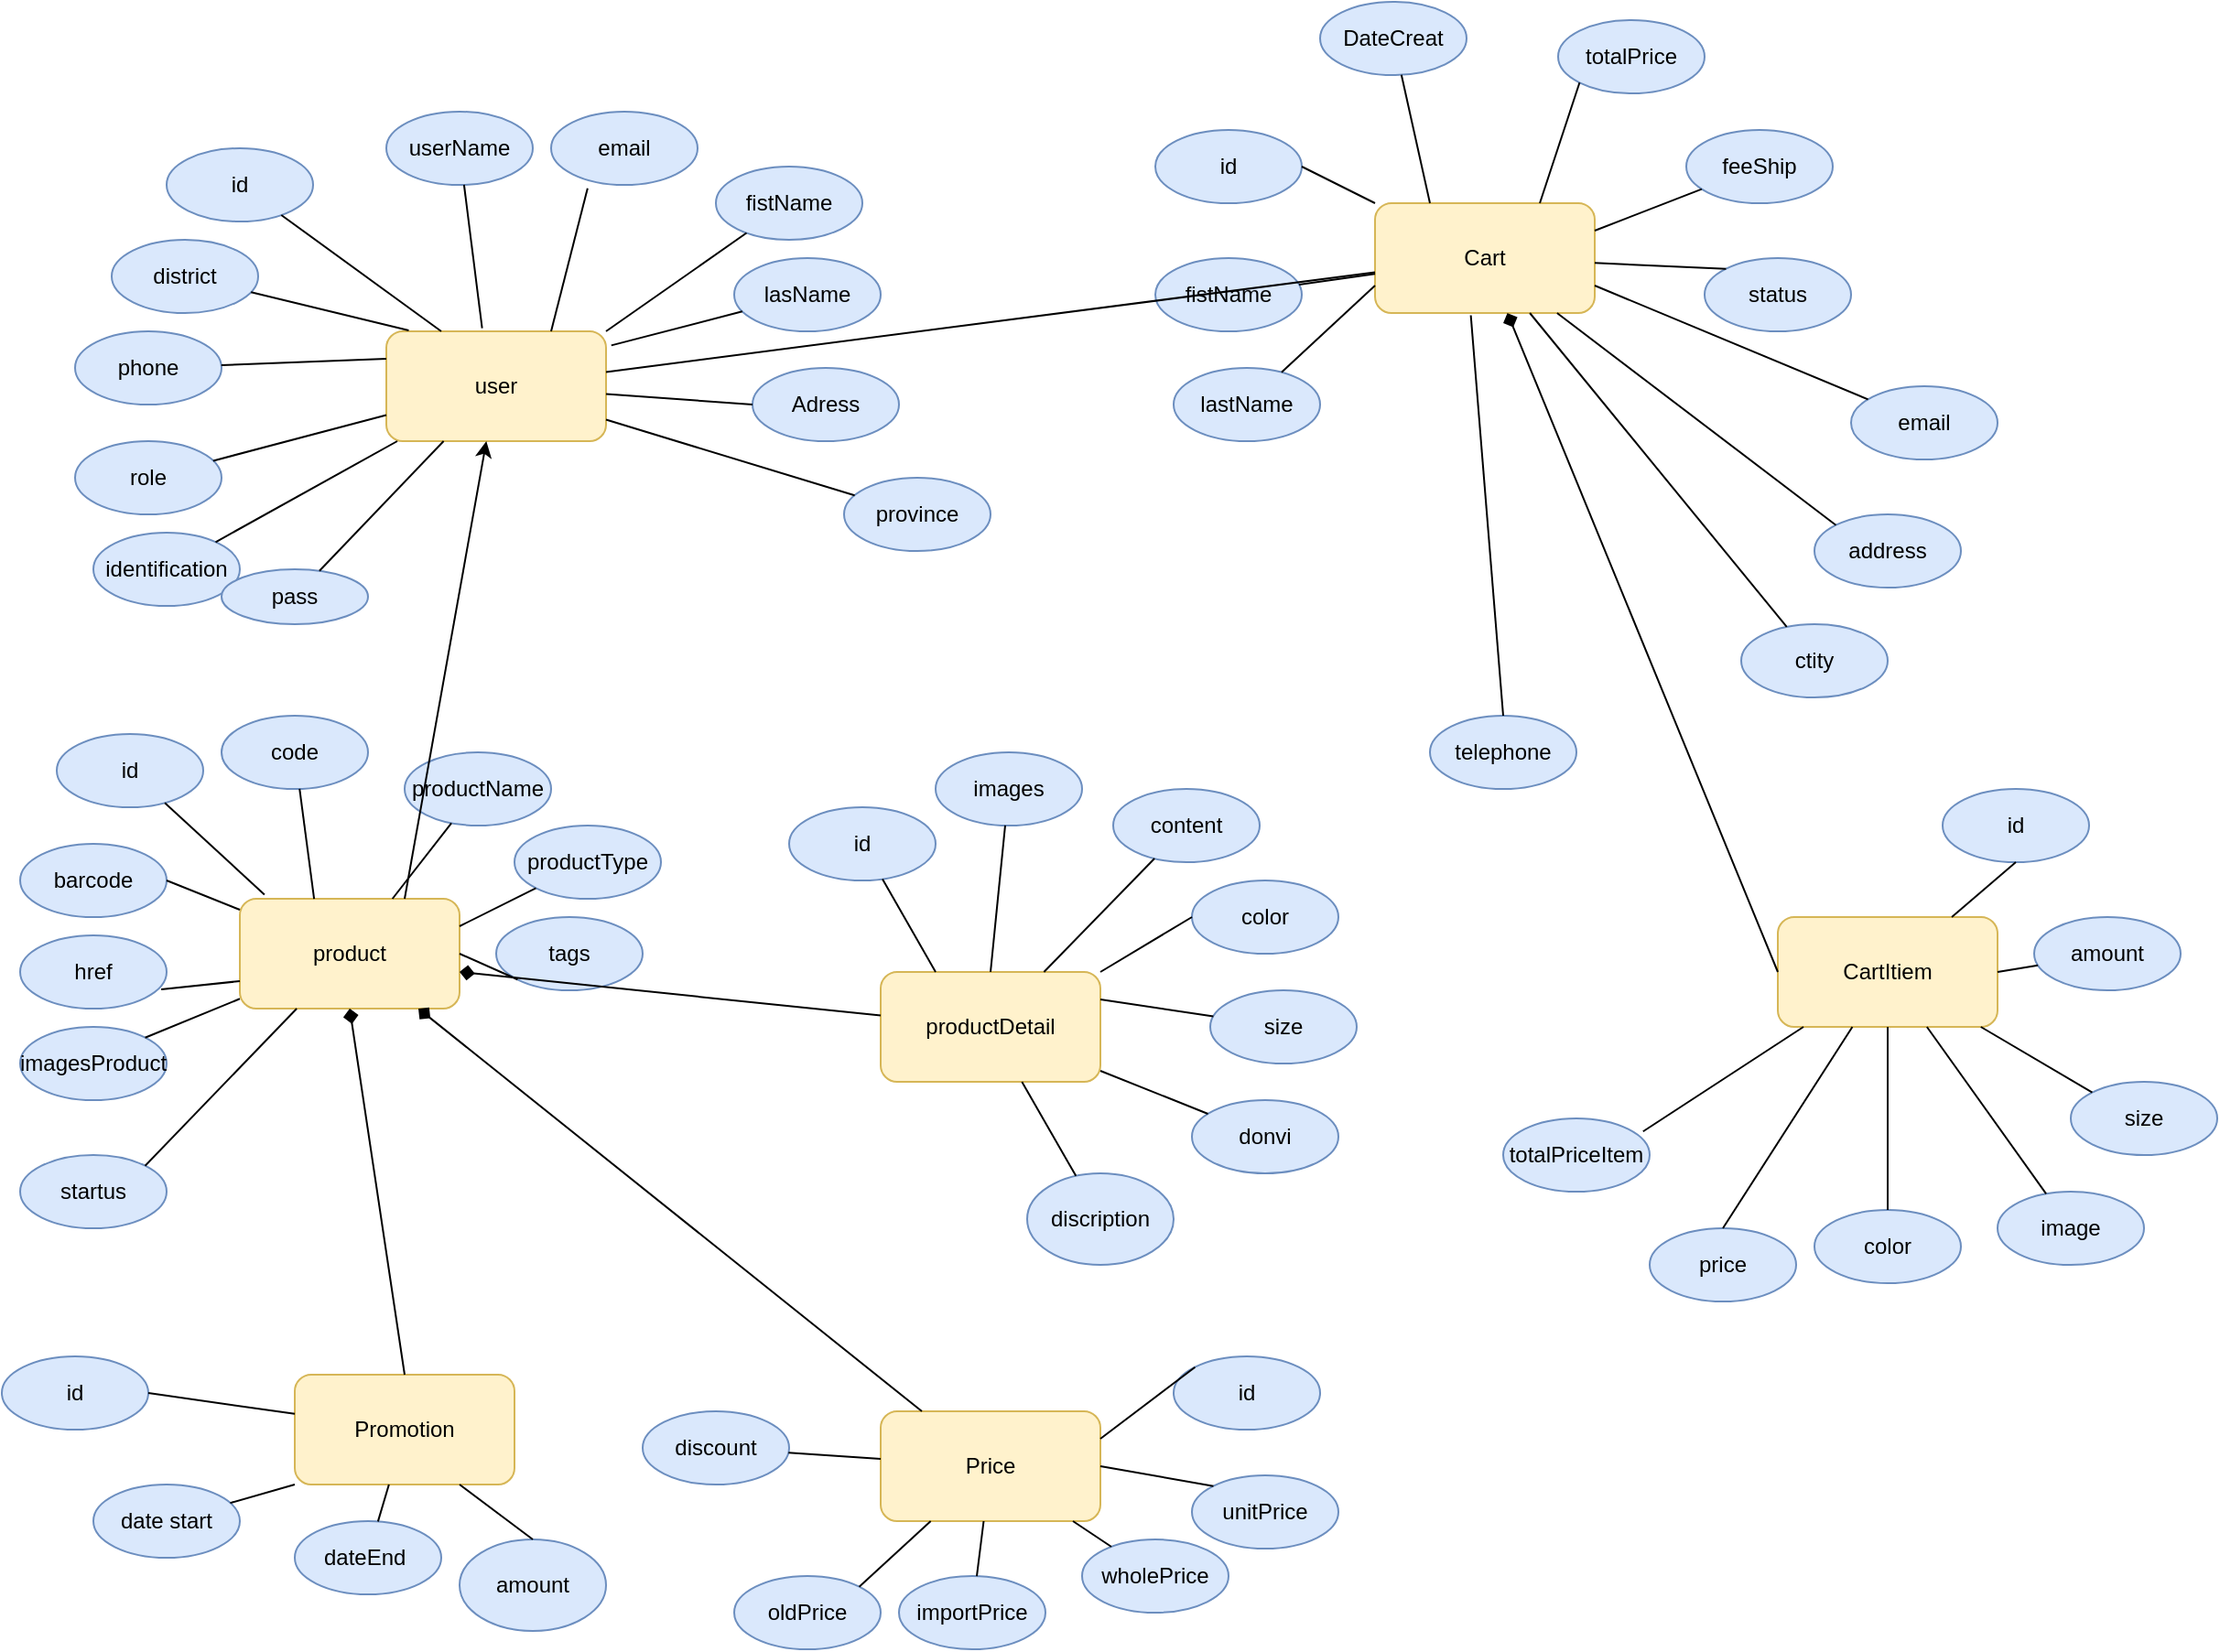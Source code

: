 <mxfile version="14.0.1" type="github"><diagram id="MxY7P8gVSo5Cz-rVdP8U" name="Page-1"><mxGraphModel dx="1113" dy="1797" grid="1" gridSize="10" guides="1" tooltips="1" connect="1" arrows="1" fold="1" page="1" pageScale="1" pageWidth="827" pageHeight="1169" math="0" shadow="0"><root><mxCell id="0"/><mxCell id="1" parent="0"/><mxCell id="OuveFojcmuEkYfxnia5m-3" value="product" style="rounded=1;whiteSpace=wrap;html=1;fillColor=#fff2cc;strokeColor=#d6b656;" vertex="1" parent="1"><mxGeometry x="350" y="250" width="120" height="60" as="geometry"/></mxCell><mxCell id="OuveFojcmuEkYfxnia5m-4" value="id" style="ellipse;whiteSpace=wrap;html=1;fillColor=#dae8fc;strokeColor=#6c8ebf;" vertex="1" parent="1"><mxGeometry x="250" y="160" width="80" height="40" as="geometry"/></mxCell><mxCell id="OuveFojcmuEkYfxnia5m-5" value="barcode" style="ellipse;whiteSpace=wrap;html=1;fillColor=#dae8fc;strokeColor=#6c8ebf;" vertex="1" parent="1"><mxGeometry x="230" y="220" width="80" height="40" as="geometry"/></mxCell><mxCell id="OuveFojcmuEkYfxnia5m-6" value="code" style="ellipse;whiteSpace=wrap;html=1;fillColor=#dae8fc;strokeColor=#6c8ebf;" vertex="1" parent="1"><mxGeometry x="340" y="150" width="80" height="40" as="geometry"/></mxCell><mxCell id="OuveFojcmuEkYfxnia5m-7" value="href" style="ellipse;whiteSpace=wrap;html=1;fillColor=#dae8fc;strokeColor=#6c8ebf;" vertex="1" parent="1"><mxGeometry x="230" y="270" width="80" height="40" as="geometry"/></mxCell><mxCell id="OuveFojcmuEkYfxnia5m-8" value="imagesProduct" style="ellipse;whiteSpace=wrap;html=1;fillColor=#dae8fc;strokeColor=#6c8ebf;" vertex="1" parent="1"><mxGeometry x="230" y="320" width="80" height="40" as="geometry"/></mxCell><mxCell id="OuveFojcmuEkYfxnia5m-9" value="productName" style="ellipse;whiteSpace=wrap;html=1;fillColor=#dae8fc;strokeColor=#6c8ebf;" vertex="1" parent="1"><mxGeometry x="440" y="170" width="80" height="40" as="geometry"/></mxCell><mxCell id="OuveFojcmuEkYfxnia5m-10" value="productType" style="ellipse;whiteSpace=wrap;html=1;fillColor=#dae8fc;strokeColor=#6c8ebf;" vertex="1" parent="1"><mxGeometry x="500" y="210" width="80" height="40" as="geometry"/></mxCell><mxCell id="OuveFojcmuEkYfxnia5m-11" value="tags" style="ellipse;whiteSpace=wrap;html=1;fillColor=#dae8fc;strokeColor=#6c8ebf;" vertex="1" parent="1"><mxGeometry x="490" y="260" width="80" height="40" as="geometry"/></mxCell><mxCell id="OuveFojcmuEkYfxnia5m-12" value="startus" style="ellipse;whiteSpace=wrap;html=1;fillColor=#dae8fc;strokeColor=#6c8ebf;" vertex="1" parent="1"><mxGeometry x="230" y="390" width="80" height="40" as="geometry"/></mxCell><mxCell id="OuveFojcmuEkYfxnia5m-14" value="productDetail&lt;br&gt;" style="rounded=1;whiteSpace=wrap;html=1;fillColor=#fff2cc;strokeColor=#d6b656;" vertex="1" parent="1"><mxGeometry x="700" y="290" width="120" height="60" as="geometry"/></mxCell><mxCell id="OuveFojcmuEkYfxnia5m-15" value="id" style="ellipse;whiteSpace=wrap;html=1;fillColor=#dae8fc;strokeColor=#6c8ebf;" vertex="1" parent="1"><mxGeometry x="650" y="200" width="80" height="40" as="geometry"/></mxCell><mxCell id="OuveFojcmuEkYfxnia5m-16" value="images" style="ellipse;whiteSpace=wrap;html=1;fillColor=#dae8fc;strokeColor=#6c8ebf;" vertex="1" parent="1"><mxGeometry x="730" y="170" width="80" height="40" as="geometry"/></mxCell><mxCell id="OuveFojcmuEkYfxnia5m-17" value="content" style="ellipse;whiteSpace=wrap;html=1;fillColor=#dae8fc;strokeColor=#6c8ebf;" vertex="1" parent="1"><mxGeometry x="827" y="190" width="80" height="40" as="geometry"/></mxCell><mxCell id="OuveFojcmuEkYfxnia5m-18" value="color" style="ellipse;whiteSpace=wrap;html=1;fillColor=#dae8fc;strokeColor=#6c8ebf;" vertex="1" parent="1"><mxGeometry x="870" y="240" width="80" height="40" as="geometry"/></mxCell><mxCell id="OuveFojcmuEkYfxnia5m-19" value="size&lt;br&gt;" style="ellipse;whiteSpace=wrap;html=1;fillColor=#dae8fc;strokeColor=#6c8ebf;" vertex="1" parent="1"><mxGeometry x="880" y="300" width="80" height="40" as="geometry"/></mxCell><mxCell id="OuveFojcmuEkYfxnia5m-20" value="donvi" style="ellipse;whiteSpace=wrap;html=1;fillColor=#dae8fc;strokeColor=#6c8ebf;" vertex="1" parent="1"><mxGeometry x="870" y="360" width="80" height="40" as="geometry"/></mxCell><mxCell id="OuveFojcmuEkYfxnia5m-21" value="discription&lt;br&gt;" style="ellipse;whiteSpace=wrap;html=1;fillColor=#dae8fc;strokeColor=#6c8ebf;" vertex="1" parent="1"><mxGeometry x="780" y="400" width="80" height="50" as="geometry"/></mxCell><mxCell id="OuveFojcmuEkYfxnia5m-23" value="Promotion" style="rounded=1;whiteSpace=wrap;html=1;fillColor=#fff2cc;strokeColor=#d6b656;" vertex="1" parent="1"><mxGeometry x="380" y="510" width="120" height="60" as="geometry"/></mxCell><mxCell id="OuveFojcmuEkYfxnia5m-24" value="id" style="ellipse;whiteSpace=wrap;html=1;fillColor=#dae8fc;strokeColor=#6c8ebf;" vertex="1" parent="1"><mxGeometry x="220" y="500" width="80" height="40" as="geometry"/></mxCell><mxCell id="OuveFojcmuEkYfxnia5m-25" value="date start" style="ellipse;whiteSpace=wrap;html=1;fillColor=#dae8fc;strokeColor=#6c8ebf;" vertex="1" parent="1"><mxGeometry x="270" y="570" width="80" height="40" as="geometry"/></mxCell><mxCell id="OuveFojcmuEkYfxnia5m-26" value="dateEnd&amp;nbsp;" style="ellipse;whiteSpace=wrap;html=1;fillColor=#dae8fc;strokeColor=#6c8ebf;" vertex="1" parent="1"><mxGeometry x="380" y="590" width="80" height="40" as="geometry"/></mxCell><mxCell id="OuveFojcmuEkYfxnia5m-28" value="amount" style="ellipse;whiteSpace=wrap;html=1;fillColor=#dae8fc;strokeColor=#6c8ebf;" vertex="1" parent="1"><mxGeometry x="470" y="600" width="80" height="50" as="geometry"/></mxCell><mxCell id="OuveFojcmuEkYfxnia5m-29" value="Price" style="rounded=1;whiteSpace=wrap;html=1;fillColor=#fff2cc;strokeColor=#d6b656;" vertex="1" parent="1"><mxGeometry x="700" y="530" width="120" height="60" as="geometry"/></mxCell><mxCell id="OuveFojcmuEkYfxnia5m-30" value="id" style="ellipse;whiteSpace=wrap;html=1;fillColor=#dae8fc;strokeColor=#6c8ebf;" vertex="1" parent="1"><mxGeometry x="860" y="500" width="80" height="40" as="geometry"/></mxCell><mxCell id="OuveFojcmuEkYfxnia5m-31" value="unitPrice" style="ellipse;whiteSpace=wrap;html=1;fillColor=#dae8fc;strokeColor=#6c8ebf;" vertex="1" parent="1"><mxGeometry x="870" y="565" width="80" height="40" as="geometry"/></mxCell><mxCell id="OuveFojcmuEkYfxnia5m-32" value="wholePrice" style="ellipse;whiteSpace=wrap;html=1;fillColor=#dae8fc;strokeColor=#6c8ebf;" vertex="1" parent="1"><mxGeometry x="810" y="600" width="80" height="40" as="geometry"/></mxCell><mxCell id="OuveFojcmuEkYfxnia5m-33" value="importPrice" style="ellipse;whiteSpace=wrap;html=1;fillColor=#dae8fc;strokeColor=#6c8ebf;" vertex="1" parent="1"><mxGeometry x="710" y="620" width="80" height="40" as="geometry"/></mxCell><mxCell id="OuveFojcmuEkYfxnia5m-34" value="oldPrice" style="ellipse;whiteSpace=wrap;html=1;fillColor=#dae8fc;strokeColor=#6c8ebf;" vertex="1" parent="1"><mxGeometry x="620" y="620" width="80" height="40" as="geometry"/></mxCell><mxCell id="OuveFojcmuEkYfxnia5m-36" value="discount" style="ellipse;whiteSpace=wrap;html=1;fillColor=#dae8fc;strokeColor=#6c8ebf;" vertex="1" parent="1"><mxGeometry x="570" y="530" width="80" height="40" as="geometry"/></mxCell><mxCell id="OuveFojcmuEkYfxnia5m-38" value="user" style="rounded=1;whiteSpace=wrap;html=1;fillColor=#fff2cc;strokeColor=#d6b656;" vertex="1" parent="1"><mxGeometry x="430" y="-60" width="120" height="60" as="geometry"/></mxCell><mxCell id="OuveFojcmuEkYfxnia5m-39" value="id" style="ellipse;whiteSpace=wrap;html=1;fillColor=#dae8fc;strokeColor=#6c8ebf;" vertex="1" parent="1"><mxGeometry x="310" y="-160" width="80" height="40" as="geometry"/></mxCell><mxCell id="OuveFojcmuEkYfxnia5m-40" value="userName" style="ellipse;whiteSpace=wrap;html=1;fillColor=#dae8fc;strokeColor=#6c8ebf;" vertex="1" parent="1"><mxGeometry x="430" y="-180" width="80" height="40" as="geometry"/></mxCell><mxCell id="OuveFojcmuEkYfxnia5m-41" value="email" style="ellipse;whiteSpace=wrap;html=1;fillColor=#dae8fc;strokeColor=#6c8ebf;" vertex="1" parent="1"><mxGeometry x="520" y="-180" width="80" height="40" as="geometry"/></mxCell><mxCell id="OuveFojcmuEkYfxnia5m-42" value="fistName" style="ellipse;whiteSpace=wrap;html=1;fillColor=#dae8fc;strokeColor=#6c8ebf;" vertex="1" parent="1"><mxGeometry x="610" y="-150" width="80" height="40" as="geometry"/></mxCell><mxCell id="OuveFojcmuEkYfxnia5m-43" value="lasName" style="ellipse;whiteSpace=wrap;html=1;fillColor=#dae8fc;strokeColor=#6c8ebf;" vertex="1" parent="1"><mxGeometry x="620" y="-100" width="80" height="40" as="geometry"/></mxCell><mxCell id="OuveFojcmuEkYfxnia5m-45" value="Adress" style="ellipse;whiteSpace=wrap;html=1;fillColor=#dae8fc;strokeColor=#6c8ebf;" vertex="1" parent="1"><mxGeometry x="630" y="-40" width="80" height="40" as="geometry"/></mxCell><mxCell id="OuveFojcmuEkYfxnia5m-47" value="province" style="ellipse;whiteSpace=wrap;html=1;fillColor=#dae8fc;strokeColor=#6c8ebf;" vertex="1" parent="1"><mxGeometry x="680" y="20" width="80" height="40" as="geometry"/></mxCell><mxCell id="OuveFojcmuEkYfxnia5m-48" value="district" style="ellipse;whiteSpace=wrap;html=1;fillColor=#dae8fc;strokeColor=#6c8ebf;" vertex="1" parent="1"><mxGeometry x="280" y="-110" width="80" height="40" as="geometry"/></mxCell><mxCell id="OuveFojcmuEkYfxnia5m-49" value="phone" style="ellipse;whiteSpace=wrap;html=1;fillColor=#dae8fc;strokeColor=#6c8ebf;" vertex="1" parent="1"><mxGeometry x="260" y="-60" width="80" height="40" as="geometry"/></mxCell><mxCell id="OuveFojcmuEkYfxnia5m-50" value="role" style="ellipse;whiteSpace=wrap;html=1;fillColor=#dae8fc;strokeColor=#6c8ebf;" vertex="1" parent="1"><mxGeometry x="260" width="80" height="40" as="geometry"/></mxCell><mxCell id="OuveFojcmuEkYfxnia5m-52" value="identification" style="ellipse;whiteSpace=wrap;html=1;fillColor=#dae8fc;strokeColor=#6c8ebf;" vertex="1" parent="1"><mxGeometry x="270" y="50" width="80" height="40" as="geometry"/></mxCell><mxCell id="OuveFojcmuEkYfxnia5m-53" value="pass&lt;br&gt;" style="ellipse;whiteSpace=wrap;html=1;fillColor=#dae8fc;strokeColor=#6c8ebf;" vertex="1" parent="1"><mxGeometry x="340" y="70" width="80" height="30" as="geometry"/></mxCell><mxCell id="OuveFojcmuEkYfxnia5m-55" value="Cart" style="rounded=1;whiteSpace=wrap;html=1;fillColor=#fff2cc;strokeColor=#d6b656;" vertex="1" parent="1"><mxGeometry x="970" y="-130" width="120" height="60" as="geometry"/></mxCell><mxCell id="OuveFojcmuEkYfxnia5m-56" value="DateCreat" style="ellipse;whiteSpace=wrap;html=1;fillColor=#dae8fc;strokeColor=#6c8ebf;" vertex="1" parent="1"><mxGeometry x="940" y="-240" width="80" height="40" as="geometry"/></mxCell><mxCell id="OuveFojcmuEkYfxnia5m-57" value="id" style="ellipse;whiteSpace=wrap;html=1;fillColor=#dae8fc;strokeColor=#6c8ebf;" vertex="1" parent="1"><mxGeometry x="850" y="-170" width="80" height="40" as="geometry"/></mxCell><mxCell id="OuveFojcmuEkYfxnia5m-58" value="totalPrice" style="ellipse;whiteSpace=wrap;html=1;fillColor=#dae8fc;strokeColor=#6c8ebf;" vertex="1" parent="1"><mxGeometry x="1070" y="-230" width="80" height="40" as="geometry"/></mxCell><mxCell id="OuveFojcmuEkYfxnia5m-59" value="feeShip" style="ellipse;whiteSpace=wrap;html=1;fillColor=#dae8fc;strokeColor=#6c8ebf;" vertex="1" parent="1"><mxGeometry x="1140" y="-170" width="80" height="40" as="geometry"/></mxCell><mxCell id="OuveFojcmuEkYfxnia5m-60" value="status" style="ellipse;whiteSpace=wrap;html=1;fillColor=#dae8fc;strokeColor=#6c8ebf;" vertex="1" parent="1"><mxGeometry x="1150" y="-100" width="80" height="40" as="geometry"/></mxCell><mxCell id="OuveFojcmuEkYfxnia5m-61" value="fistName" style="ellipse;whiteSpace=wrap;html=1;fillColor=#dae8fc;strokeColor=#6c8ebf;" vertex="1" parent="1"><mxGeometry x="850" y="-100" width="80" height="40" as="geometry"/></mxCell><mxCell id="OuveFojcmuEkYfxnia5m-62" value="lastName" style="ellipse;whiteSpace=wrap;html=1;fillColor=#dae8fc;strokeColor=#6c8ebf;" vertex="1" parent="1"><mxGeometry x="860" y="-40" width="80" height="40" as="geometry"/></mxCell><mxCell id="OuveFojcmuEkYfxnia5m-63" value="email" style="ellipse;whiteSpace=wrap;html=1;fillColor=#dae8fc;strokeColor=#6c8ebf;" vertex="1" parent="1"><mxGeometry x="1230" y="-30" width="80" height="40" as="geometry"/></mxCell><mxCell id="OuveFojcmuEkYfxnia5m-64" value="address" style="ellipse;whiteSpace=wrap;html=1;fillColor=#dae8fc;strokeColor=#6c8ebf;" vertex="1" parent="1"><mxGeometry x="1210" y="40" width="80" height="40" as="geometry"/></mxCell><mxCell id="OuveFojcmuEkYfxnia5m-65" value="ctity" style="ellipse;whiteSpace=wrap;html=1;fillColor=#dae8fc;strokeColor=#6c8ebf;" vertex="1" parent="1"><mxGeometry x="1170" y="100" width="80" height="40" as="geometry"/></mxCell><mxCell id="OuveFojcmuEkYfxnia5m-66" value="telephone" style="ellipse;whiteSpace=wrap;html=1;fillColor=#dae8fc;strokeColor=#6c8ebf;" vertex="1" parent="1"><mxGeometry x="1000" y="150" width="80" height="40" as="geometry"/></mxCell><mxCell id="OuveFojcmuEkYfxnia5m-67" value="CartItiem&lt;br&gt;" style="rounded=1;whiteSpace=wrap;html=1;fillColor=#fff2cc;strokeColor=#d6b656;" vertex="1" parent="1"><mxGeometry x="1190" y="260" width="120" height="60" as="geometry"/></mxCell><mxCell id="OuveFojcmuEkYfxnia5m-68" value="id" style="ellipse;whiteSpace=wrap;html=1;fillColor=#dae8fc;strokeColor=#6c8ebf;" vertex="1" parent="1"><mxGeometry x="1280" y="190" width="80" height="40" as="geometry"/></mxCell><mxCell id="OuveFojcmuEkYfxnia5m-69" value="amount" style="ellipse;whiteSpace=wrap;html=1;fillColor=#dae8fc;strokeColor=#6c8ebf;" vertex="1" parent="1"><mxGeometry x="1330" y="260" width="80" height="40" as="geometry"/></mxCell><mxCell id="OuveFojcmuEkYfxnia5m-70" value="size" style="ellipse;whiteSpace=wrap;html=1;fillColor=#dae8fc;strokeColor=#6c8ebf;" vertex="1" parent="1"><mxGeometry x="1350" y="350" width="80" height="40" as="geometry"/></mxCell><mxCell id="OuveFojcmuEkYfxnia5m-71" value="image" style="ellipse;whiteSpace=wrap;html=1;fillColor=#dae8fc;strokeColor=#6c8ebf;" vertex="1" parent="1"><mxGeometry x="1310" y="410" width="80" height="40" as="geometry"/></mxCell><mxCell id="OuveFojcmuEkYfxnia5m-73" value="color" style="ellipse;whiteSpace=wrap;html=1;fillColor=#dae8fc;strokeColor=#6c8ebf;" vertex="1" parent="1"><mxGeometry x="1210" y="420" width="80" height="40" as="geometry"/></mxCell><mxCell id="OuveFojcmuEkYfxnia5m-75" value="price" style="ellipse;whiteSpace=wrap;html=1;fillColor=#dae8fc;strokeColor=#6c8ebf;" vertex="1" parent="1"><mxGeometry x="1120" y="430" width="80" height="40" as="geometry"/></mxCell><mxCell id="OuveFojcmuEkYfxnia5m-76" value="totalPriceItem&lt;br&gt;" style="ellipse;whiteSpace=wrap;html=1;fillColor=#dae8fc;strokeColor=#6c8ebf;" vertex="1" parent="1"><mxGeometry x="1040" y="370" width="80" height="40" as="geometry"/></mxCell><mxCell id="OuveFojcmuEkYfxnia5m-81" value="" style="endArrow=none;html=1;" edge="1" parent="1" source="OuveFojcmuEkYfxnia5m-53" target="OuveFojcmuEkYfxnia5m-38"><mxGeometry width="50" height="50" relative="1" as="geometry"><mxPoint x="750" y="100" as="sourcePoint"/><mxPoint x="800" y="50" as="targetPoint"/></mxGeometry></mxCell><mxCell id="OuveFojcmuEkYfxnia5m-82" value="" style="endArrow=none;html=1;" edge="1" parent="1" source="OuveFojcmuEkYfxnia5m-52" target="OuveFojcmuEkYfxnia5m-38"><mxGeometry width="50" height="50" relative="1" as="geometry"><mxPoint x="403.528" y="80.884" as="sourcePoint"/><mxPoint x="471.304" y="10" as="targetPoint"/></mxGeometry></mxCell><mxCell id="OuveFojcmuEkYfxnia5m-83" value="" style="endArrow=none;html=1;" edge="1" parent="1" source="OuveFojcmuEkYfxnia5m-50" target="OuveFojcmuEkYfxnia5m-38"><mxGeometry width="50" height="50" relative="1" as="geometry"><mxPoint x="413.528" y="90.884" as="sourcePoint"/><mxPoint x="481.304" y="20" as="targetPoint"/></mxGeometry></mxCell><mxCell id="OuveFojcmuEkYfxnia5m-84" value="" style="endArrow=none;html=1;entryX=0;entryY=0.25;entryDx=0;entryDy=0;" edge="1" parent="1" source="OuveFojcmuEkYfxnia5m-49" target="OuveFojcmuEkYfxnia5m-38"><mxGeometry width="50" height="50" relative="1" as="geometry"><mxPoint x="345.383" y="20.672" as="sourcePoint"/><mxPoint x="440" y="-4.211" as="targetPoint"/></mxGeometry></mxCell><mxCell id="OuveFojcmuEkYfxnia5m-85" value="" style="endArrow=none;html=1;entryX=0.102;entryY=-0.009;entryDx=0;entryDy=0;entryPerimeter=0;" edge="1" parent="1" source="OuveFojcmuEkYfxnia5m-48" target="OuveFojcmuEkYfxnia5m-38"><mxGeometry width="50" height="50" relative="1" as="geometry"><mxPoint x="349.895" y="-31.451" as="sourcePoint"/><mxPoint x="440" y="-35" as="targetPoint"/></mxGeometry></mxCell><mxCell id="OuveFojcmuEkYfxnia5m-86" value="" style="endArrow=none;html=1;entryX=0.25;entryY=0;entryDx=0;entryDy=0;" edge="1" parent="1" source="OuveFojcmuEkYfxnia5m-39" target="OuveFojcmuEkYfxnia5m-38"><mxGeometry width="50" height="50" relative="1" as="geometry"><mxPoint x="365.984" y="-71.266" as="sourcePoint"/><mxPoint x="452.24" y="-50.54" as="targetPoint"/></mxGeometry></mxCell><mxCell id="OuveFojcmuEkYfxnia5m-87" value="" style="endArrow=none;html=1;entryX=0.436;entryY=-0.028;entryDx=0;entryDy=0;entryPerimeter=0;" edge="1" parent="1" source="OuveFojcmuEkYfxnia5m-40" target="OuveFojcmuEkYfxnia5m-38"><mxGeometry width="50" height="50" relative="1" as="geometry"><mxPoint x="382.579" y="-113.491" as="sourcePoint"/><mxPoint x="470" y="-50" as="targetPoint"/></mxGeometry></mxCell><mxCell id="OuveFojcmuEkYfxnia5m-88" value="" style="endArrow=none;html=1;entryX=0.75;entryY=0;entryDx=0;entryDy=0;exitX=0.249;exitY=1.046;exitDx=0;exitDy=0;exitPerimeter=0;" edge="1" parent="1" source="OuveFojcmuEkYfxnia5m-41" target="OuveFojcmuEkYfxnia5m-38"><mxGeometry width="50" height="50" relative="1" as="geometry"><mxPoint x="482.405" y="-130.036" as="sourcePoint"/><mxPoint x="492.32" y="-51.68" as="targetPoint"/></mxGeometry></mxCell><mxCell id="OuveFojcmuEkYfxnia5m-89" value="" style="endArrow=none;html=1;" edge="1" parent="1" source="OuveFojcmuEkYfxnia5m-42"><mxGeometry width="50" height="50" relative="1" as="geometry"><mxPoint x="549.92" y="-128.16" as="sourcePoint"/><mxPoint x="550" y="-60" as="targetPoint"/></mxGeometry></mxCell><mxCell id="OuveFojcmuEkYfxnia5m-90" value="" style="endArrow=none;html=1;entryX=1.024;entryY=0.128;entryDx=0;entryDy=0;entryPerimeter=0;" edge="1" parent="1" source="OuveFojcmuEkYfxnia5m-43" target="OuveFojcmuEkYfxnia5m-38"><mxGeometry width="50" height="50" relative="1" as="geometry"><mxPoint x="636.621" y="-103.772" as="sourcePoint"/><mxPoint x="560" y="-50" as="targetPoint"/></mxGeometry></mxCell><mxCell id="OuveFojcmuEkYfxnia5m-91" value="" style="endArrow=none;html=1;exitX=0;exitY=0.5;exitDx=0;exitDy=0;" edge="1" parent="1" source="OuveFojcmuEkYfxnia5m-45" target="OuveFojcmuEkYfxnia5m-38"><mxGeometry width="50" height="50" relative="1" as="geometry"><mxPoint x="634.302" y="-60.977" as="sourcePoint"/><mxPoint x="562.88" y="-42.32" as="targetPoint"/></mxGeometry></mxCell><mxCell id="OuveFojcmuEkYfxnia5m-92" value="" style="endArrow=none;html=1;" edge="1" parent="1" source="OuveFojcmuEkYfxnia5m-47" target="OuveFojcmuEkYfxnia5m-38"><mxGeometry width="50" height="50" relative="1" as="geometry"><mxPoint x="640" y="-10" as="sourcePoint"/><mxPoint x="560" y="-15.714" as="targetPoint"/></mxGeometry></mxCell><mxCell id="OuveFojcmuEkYfxnia5m-93" value="" style="endArrow=none;html=1;exitX=1;exitY=0;exitDx=0;exitDy=0;" edge="1" parent="1" source="OuveFojcmuEkYfxnia5m-12" target="OuveFojcmuEkYfxnia5m-3"><mxGeometry width="50" height="50" relative="1" as="geometry"><mxPoint x="403.528" y="80.884" as="sourcePoint"/><mxPoint x="471.304" y="10" as="targetPoint"/></mxGeometry></mxCell><mxCell id="OuveFojcmuEkYfxnia5m-94" value="" style="endArrow=none;html=1;exitX=1;exitY=0;exitDx=0;exitDy=0;" edge="1" parent="1" source="OuveFojcmuEkYfxnia5m-8" target="OuveFojcmuEkYfxnia5m-3"><mxGeometry width="50" height="50" relative="1" as="geometry"><mxPoint x="308.284" y="405.858" as="sourcePoint"/><mxPoint x="391.073" y="320" as="targetPoint"/></mxGeometry></mxCell><mxCell id="OuveFojcmuEkYfxnia5m-95" value="" style="endArrow=none;html=1;exitX=0.963;exitY=0.737;exitDx=0;exitDy=0;exitPerimeter=0;entryX=0;entryY=0.75;entryDx=0;entryDy=0;" edge="1" parent="1" source="OuveFojcmuEkYfxnia5m-7" target="OuveFojcmuEkYfxnia5m-3"><mxGeometry width="50" height="50" relative="1" as="geometry"><mxPoint x="308.284" y="335.858" as="sourcePoint"/><mxPoint x="360" y="314.629" as="targetPoint"/></mxGeometry></mxCell><mxCell id="OuveFojcmuEkYfxnia5m-96" value="" style="endArrow=none;html=1;exitX=1;exitY=0.5;exitDx=0;exitDy=0;" edge="1" parent="1" source="OuveFojcmuEkYfxnia5m-5" target="OuveFojcmuEkYfxnia5m-3"><mxGeometry width="50" height="50" relative="1" as="geometry"><mxPoint x="317.04" y="309.48" as="sourcePoint"/><mxPoint x="360" y="305" as="targetPoint"/></mxGeometry></mxCell><mxCell id="OuveFojcmuEkYfxnia5m-97" value="" style="endArrow=none;html=1;entryX=0.112;entryY=-0.038;entryDx=0;entryDy=0;entryPerimeter=0;" edge="1" parent="1" source="OuveFojcmuEkYfxnia5m-4" target="OuveFojcmuEkYfxnia5m-3"><mxGeometry width="50" height="50" relative="1" as="geometry"><mxPoint x="320" y="250" as="sourcePoint"/><mxPoint x="360" y="266" as="targetPoint"/></mxGeometry></mxCell><mxCell id="OuveFojcmuEkYfxnia5m-98" value="" style="endArrow=none;html=1;entryX=0.338;entryY=0.001;entryDx=0;entryDy=0;entryPerimeter=0;" edge="1" parent="1" source="OuveFojcmuEkYfxnia5m-6" target="OuveFojcmuEkYfxnia5m-3"><mxGeometry width="50" height="50" relative="1" as="geometry"><mxPoint x="319.111" y="207.57" as="sourcePoint"/><mxPoint x="373.44" y="257.72" as="targetPoint"/></mxGeometry></mxCell><mxCell id="OuveFojcmuEkYfxnia5m-99" value="" style="endArrow=none;html=1;" edge="1" parent="1" source="OuveFojcmuEkYfxnia5m-9" target="OuveFojcmuEkYfxnia5m-3"><mxGeometry width="50" height="50" relative="1" as="geometry"><mxPoint x="392.349" y="199.965" as="sourcePoint"/><mxPoint x="400.56" y="260.06" as="targetPoint"/></mxGeometry></mxCell><mxCell id="OuveFojcmuEkYfxnia5m-100" value="" style="endArrow=none;html=1;entryX=1;entryY=0.25;entryDx=0;entryDy=0;" edge="1" parent="1" source="OuveFojcmuEkYfxnia5m-10" target="OuveFojcmuEkYfxnia5m-3"><mxGeometry width="50" height="50" relative="1" as="geometry"><mxPoint x="475.715" y="218.681" as="sourcePoint"/><mxPoint x="443.333" y="260" as="targetPoint"/></mxGeometry></mxCell><mxCell id="OuveFojcmuEkYfxnia5m-101" value="" style="endArrow=none;html=1;entryX=1;entryY=0.5;entryDx=0;entryDy=0;exitX=0;exitY=1;exitDx=0;exitDy=0;" edge="1" parent="1" source="OuveFojcmuEkYfxnia5m-11" target="OuveFojcmuEkYfxnia5m-3"><mxGeometry width="50" height="50" relative="1" as="geometry"><mxPoint x="521.475" y="254.021" as="sourcePoint"/><mxPoint x="480" y="275" as="targetPoint"/></mxGeometry></mxCell><mxCell id="OuveFojcmuEkYfxnia5m-102" value="" style="endArrow=none;html=1;entryX=0.25;entryY=0;entryDx=0;entryDy=0;" edge="1" parent="1" source="OuveFojcmuEkYfxnia5m-15" target="OuveFojcmuEkYfxnia5m-14"><mxGeometry width="50" height="50" relative="1" as="geometry"><mxPoint x="531.475" y="264.021" as="sourcePoint"/><mxPoint x="490" y="285" as="targetPoint"/></mxGeometry></mxCell><mxCell id="OuveFojcmuEkYfxnia5m-103" value="" style="endArrow=none;html=1;entryX=0.5;entryY=0;entryDx=0;entryDy=0;" edge="1" parent="1" source="OuveFojcmuEkYfxnia5m-16" target="OuveFojcmuEkYfxnia5m-14"><mxGeometry width="50" height="50" relative="1" as="geometry"><mxPoint x="711.075" y="249.218" as="sourcePoint"/><mxPoint x="740" y="300" as="targetPoint"/></mxGeometry></mxCell><mxCell id="OuveFojcmuEkYfxnia5m-104" value="" style="endArrow=none;html=1;" edge="1" parent="1" source="OuveFojcmuEkYfxnia5m-17" target="OuveFojcmuEkYfxnia5m-14"><mxGeometry width="50" height="50" relative="1" as="geometry"><mxPoint x="778.12" y="219.978" as="sourcePoint"/><mxPoint x="770" y="300" as="targetPoint"/></mxGeometry></mxCell><mxCell id="OuveFojcmuEkYfxnia5m-105" value="" style="endArrow=none;html=1;exitX=0;exitY=0.5;exitDx=0;exitDy=0;entryX=1;entryY=0;entryDx=0;entryDy=0;" edge="1" parent="1" source="OuveFojcmuEkYfxnia5m-18" target="OuveFojcmuEkYfxnia5m-14"><mxGeometry width="50" height="50" relative="1" as="geometry"><mxPoint x="859.536" y="237.993" as="sourcePoint"/><mxPoint x="799.182" y="300" as="targetPoint"/></mxGeometry></mxCell><mxCell id="OuveFojcmuEkYfxnia5m-106" value="" style="endArrow=none;html=1;entryX=1;entryY=0.25;entryDx=0;entryDy=0;" edge="1" parent="1" source="OuveFojcmuEkYfxnia5m-19" target="OuveFojcmuEkYfxnia5m-14"><mxGeometry width="50" height="50" relative="1" as="geometry"><mxPoint x="880" y="270" as="sourcePoint"/><mxPoint x="830" y="300" as="targetPoint"/></mxGeometry></mxCell><mxCell id="OuveFojcmuEkYfxnia5m-107" value="" style="endArrow=none;html=1;" edge="1" parent="1" source="OuveFojcmuEkYfxnia5m-20" target="OuveFojcmuEkYfxnia5m-14"><mxGeometry width="50" height="50" relative="1" as="geometry"><mxPoint x="891.505" y="324.565" as="sourcePoint"/><mxPoint x="830" y="315" as="targetPoint"/></mxGeometry></mxCell><mxCell id="OuveFojcmuEkYfxnia5m-108" value="" style="endArrow=none;html=1;" edge="1" parent="1" source="OuveFojcmuEkYfxnia5m-21" target="OuveFojcmuEkYfxnia5m-14"><mxGeometry width="50" height="50" relative="1" as="geometry"><mxPoint x="888.605" y="377.607" as="sourcePoint"/><mxPoint x="830" y="354" as="targetPoint"/></mxGeometry></mxCell><mxCell id="OuveFojcmuEkYfxnia5m-109" value="" style="endArrow=none;html=1;exitX=1;exitY=0.5;exitDx=0;exitDy=0;" edge="1" parent="1" source="OuveFojcmuEkYfxnia5m-24" target="OuveFojcmuEkYfxnia5m-23"><mxGeometry width="50" height="50" relative="1" as="geometry"><mxPoint x="308.284" y="405.858" as="sourcePoint"/><mxPoint x="391.073" y="320" as="targetPoint"/></mxGeometry></mxCell><mxCell id="OuveFojcmuEkYfxnia5m-111" value="" style="endArrow=none;html=1;entryX=0;entryY=1;entryDx=0;entryDy=0;" edge="1" parent="1" source="OuveFojcmuEkYfxnia5m-25" target="OuveFojcmuEkYfxnia5m-23"><mxGeometry width="50" height="50" relative="1" as="geometry"><mxPoint x="310.0" y="530" as="sourcePoint"/><mxPoint x="390" y="541.429" as="targetPoint"/></mxGeometry></mxCell><mxCell id="OuveFojcmuEkYfxnia5m-112" value="" style="endArrow=none;html=1;" edge="1" parent="1" source="OuveFojcmuEkYfxnia5m-26" target="OuveFojcmuEkYfxnia5m-23"><mxGeometry width="50" height="50" relative="1" as="geometry"><mxPoint x="354.657" y="590.014" as="sourcePoint"/><mxPoint x="390" y="580" as="targetPoint"/></mxGeometry></mxCell><mxCell id="OuveFojcmuEkYfxnia5m-113" value="" style="endArrow=none;html=1;entryX=0.75;entryY=1;entryDx=0;entryDy=0;exitX=0.5;exitY=0;exitDx=0;exitDy=0;" edge="1" parent="1" source="OuveFojcmuEkYfxnia5m-28" target="OuveFojcmuEkYfxnia5m-23"><mxGeometry width="50" height="50" relative="1" as="geometry"><mxPoint x="435.248" y="600.173" as="sourcePoint"/><mxPoint x="441.429" y="580" as="targetPoint"/></mxGeometry></mxCell><mxCell id="OuveFojcmuEkYfxnia5m-115" value="" style="endArrow=none;html=1;" edge="1" parent="1" source="OuveFojcmuEkYfxnia5m-29" target="OuveFojcmuEkYfxnia5m-36"><mxGeometry width="50" height="50" relative="1" as="geometry"><mxPoint x="520" y="610" as="sourcePoint"/><mxPoint x="480" y="580" as="targetPoint"/></mxGeometry></mxCell><mxCell id="OuveFojcmuEkYfxnia5m-117" value="" style="endArrow=none;html=1;entryX=0.955;entryY=0.178;entryDx=0;entryDy=0;entryPerimeter=0;" edge="1" parent="1" source="OuveFojcmuEkYfxnia5m-67" target="OuveFojcmuEkYfxnia5m-76"><mxGeometry width="50" height="50" relative="1" as="geometry"><mxPoint x="710" y="565.921" as="sourcePoint"/><mxPoint x="659.686" y="562.5" as="targetPoint"/></mxGeometry></mxCell><mxCell id="OuveFojcmuEkYfxnia5m-118" value="" style="endArrow=none;html=1;entryX=1;entryY=0;entryDx=0;entryDy=0;" edge="1" parent="1" source="OuveFojcmuEkYfxnia5m-29" target="OuveFojcmuEkYfxnia5m-34"><mxGeometry width="50" height="50" relative="1" as="geometry"><mxPoint x="718.16" y="601.26" as="sourcePoint"/><mxPoint x="687.537" y="632.025" as="targetPoint"/></mxGeometry></mxCell><mxCell id="OuveFojcmuEkYfxnia5m-119" value="" style="endArrow=none;html=1;exitX=1;exitY=0.25;exitDx=0;exitDy=0;entryX=0;entryY=0;entryDx=0;entryDy=0;" edge="1" parent="1" source="OuveFojcmuEkYfxnia5m-29" target="OuveFojcmuEkYfxnia5m-30"><mxGeometry width="50" height="50" relative="1" as="geometry"><mxPoint x="728.16" y="611.26" as="sourcePoint"/><mxPoint x="697.537" y="642.025" as="targetPoint"/></mxGeometry></mxCell><mxCell id="OuveFojcmuEkYfxnia5m-120" value="" style="endArrow=none;html=1;exitX=1;exitY=0.5;exitDx=0;exitDy=0;entryX=0;entryY=0;entryDx=0;entryDy=0;" edge="1" parent="1" source="OuveFojcmuEkYfxnia5m-29" target="OuveFojcmuEkYfxnia5m-31"><mxGeometry width="50" height="50" relative="1" as="geometry"><mxPoint x="738.16" y="621.26" as="sourcePoint"/><mxPoint x="707.537" y="652.025" as="targetPoint"/></mxGeometry></mxCell><mxCell id="OuveFojcmuEkYfxnia5m-121" value="" style="endArrow=none;html=1;" edge="1" parent="1" source="OuveFojcmuEkYfxnia5m-29" target="OuveFojcmuEkYfxnia5m-32"><mxGeometry width="50" height="50" relative="1" as="geometry"><mxPoint x="748.16" y="631.26" as="sourcePoint"/><mxPoint x="717.537" y="662.025" as="targetPoint"/></mxGeometry></mxCell><mxCell id="OuveFojcmuEkYfxnia5m-122" value="" style="endArrow=none;html=1;" edge="1" parent="1" source="OuveFojcmuEkYfxnia5m-29" target="OuveFojcmuEkYfxnia5m-33"><mxGeometry width="50" height="50" relative="1" as="geometry"><mxPoint x="758.16" y="641.26" as="sourcePoint"/><mxPoint x="727.537" y="672.025" as="targetPoint"/></mxGeometry></mxCell><mxCell id="OuveFojcmuEkYfxnia5m-123" value="" style="endArrow=none;html=1;entryX=0.5;entryY=0;entryDx=0;entryDy=0;" edge="1" parent="1" source="OuveFojcmuEkYfxnia5m-67" target="OuveFojcmuEkYfxnia5m-75"><mxGeometry width="50" height="50" relative="1" as="geometry"><mxPoint x="1213.994" y="330" as="sourcePoint"/><mxPoint x="1126.4" y="387.12" as="targetPoint"/></mxGeometry></mxCell><mxCell id="OuveFojcmuEkYfxnia5m-124" value="" style="endArrow=none;html=1;" edge="1" parent="1" source="OuveFojcmuEkYfxnia5m-67" target="OuveFojcmuEkYfxnia5m-73"><mxGeometry width="50" height="50" relative="1" as="geometry"><mxPoint x="1240.714" y="330" as="sourcePoint"/><mxPoint x="1170" y="440" as="targetPoint"/></mxGeometry></mxCell><mxCell id="OuveFojcmuEkYfxnia5m-125" value="" style="endArrow=none;html=1;" edge="1" parent="1" source="OuveFojcmuEkYfxnia5m-67" target="OuveFojcmuEkYfxnia5m-71"><mxGeometry width="50" height="50" relative="1" as="geometry"><mxPoint x="1260" y="330" as="sourcePoint"/><mxPoint x="1260" y="430" as="targetPoint"/></mxGeometry></mxCell><mxCell id="OuveFojcmuEkYfxnia5m-126" value="" style="endArrow=none;html=1;entryX=0;entryY=0;entryDx=0;entryDy=0;" edge="1" parent="1" source="OuveFojcmuEkYfxnia5m-67" target="OuveFojcmuEkYfxnia5m-70"><mxGeometry width="50" height="50" relative="1" as="geometry"><mxPoint x="1281.468" y="330" as="sourcePoint"/><mxPoint x="1346.687" y="421.14" as="targetPoint"/></mxGeometry></mxCell><mxCell id="OuveFojcmuEkYfxnia5m-127" value="" style="endArrow=none;html=1;exitX=1;exitY=0.5;exitDx=0;exitDy=0;" edge="1" parent="1" source="OuveFojcmuEkYfxnia5m-67" target="OuveFojcmuEkYfxnia5m-69"><mxGeometry width="50" height="50" relative="1" as="geometry"><mxPoint x="1310.889" y="330" as="sourcePoint"/><mxPoint x="1371.716" y="365.858" as="targetPoint"/></mxGeometry></mxCell><mxCell id="OuveFojcmuEkYfxnia5m-128" value="" style="endArrow=none;html=1;entryX=0.5;entryY=1;entryDx=0;entryDy=0;" edge="1" parent="1" source="OuveFojcmuEkYfxnia5m-67" target="OuveFojcmuEkYfxnia5m-68"><mxGeometry width="50" height="50" relative="1" as="geometry"><mxPoint x="1320.0" y="300" as="sourcePoint"/><mxPoint x="1341.903" y="296.096" as="targetPoint"/></mxGeometry></mxCell><mxCell id="OuveFojcmuEkYfxnia5m-129" value="" style="endArrow=none;html=1;" edge="1" parent="1" source="OuveFojcmuEkYfxnia5m-55" target="OuveFojcmuEkYfxnia5m-65"><mxGeometry width="50" height="50" relative="1" as="geometry"><mxPoint x="1295" y="270" as="sourcePoint"/><mxPoint x="1330.0" y="240" as="targetPoint"/></mxGeometry></mxCell><mxCell id="OuveFojcmuEkYfxnia5m-131" value="" style="endArrow=none;html=1;exitX=0;exitY=0.75;exitDx=0;exitDy=0;" edge="1" parent="1" source="OuveFojcmuEkYfxnia5m-55" target="OuveFojcmuEkYfxnia5m-62"><mxGeometry width="50" height="50" relative="1" as="geometry"><mxPoint x="640" y="-10" as="sourcePoint"/><mxPoint x="560" y="-15.714" as="targetPoint"/></mxGeometry></mxCell><mxCell id="OuveFojcmuEkYfxnia5m-132" value="" style="endArrow=none;html=1;" edge="1" parent="1" source="OuveFojcmuEkYfxnia5m-55" target="OuveFojcmuEkYfxnia5m-61"><mxGeometry width="50" height="50" relative="1" as="geometry"><mxPoint x="980" y="-75" as="sourcePoint"/><mxPoint x="928.907" y="-27.625" as="targetPoint"/></mxGeometry></mxCell><mxCell id="OuveFojcmuEkYfxnia5m-133" value="" style="endArrow=none;html=1;entryX=1;entryY=0.5;entryDx=0;entryDy=0;" edge="1" parent="1" source="OuveFojcmuEkYfxnia5m-55" target="OuveFojcmuEkYfxnia5m-57"><mxGeometry width="50" height="50" relative="1" as="geometry"><mxPoint x="980" y="-81.429" as="sourcePoint"/><mxPoint x="938.461" y="-75.494" as="targetPoint"/></mxGeometry></mxCell><mxCell id="OuveFojcmuEkYfxnia5m-134" value="" style="endArrow=none;html=1;exitX=0.25;exitY=0;exitDx=0;exitDy=0;" edge="1" parent="1" source="OuveFojcmuEkYfxnia5m-55" target="OuveFojcmuEkYfxnia5m-56"><mxGeometry width="50" height="50" relative="1" as="geometry"><mxPoint x="980.0" y="-120" as="sourcePoint"/><mxPoint x="940.0" y="-140" as="targetPoint"/></mxGeometry></mxCell><mxCell id="OuveFojcmuEkYfxnia5m-135" value="" style="endArrow=none;html=1;exitX=0.75;exitY=0;exitDx=0;exitDy=0;entryX=0;entryY=1;entryDx=0;entryDy=0;" edge="1" parent="1" source="OuveFojcmuEkYfxnia5m-55" target="OuveFojcmuEkYfxnia5m-58"><mxGeometry width="50" height="50" relative="1" as="geometry"><mxPoint x="1010" y="-120" as="sourcePoint"/><mxPoint x="994.446" y="-190.124" as="targetPoint"/></mxGeometry></mxCell><mxCell id="OuveFojcmuEkYfxnia5m-136" value="" style="endArrow=none;html=1;exitX=1;exitY=0.25;exitDx=0;exitDy=0;" edge="1" parent="1" source="OuveFojcmuEkYfxnia5m-55" target="OuveFojcmuEkYfxnia5m-59"><mxGeometry width="50" height="50" relative="1" as="geometry"><mxPoint x="1070" y="-120" as="sourcePoint"/><mxPoint x="1091.716" y="-185.858" as="targetPoint"/></mxGeometry></mxCell><mxCell id="OuveFojcmuEkYfxnia5m-137" value="" style="endArrow=none;html=1;entryX=0;entryY=0;entryDx=0;entryDy=0;" edge="1" parent="1" source="OuveFojcmuEkYfxnia5m-55" target="OuveFojcmuEkYfxnia5m-60"><mxGeometry width="50" height="50" relative="1" as="geometry"><mxPoint x="1100" y="-105" as="sourcePoint"/><mxPoint x="1158.202" y="-127.867" as="targetPoint"/></mxGeometry></mxCell><mxCell id="OuveFojcmuEkYfxnia5m-138" value="" style="endArrow=none;html=1;exitX=1;exitY=0.75;exitDx=0;exitDy=0;" edge="1" parent="1" source="OuveFojcmuEkYfxnia5m-55" target="OuveFojcmuEkYfxnia5m-63"><mxGeometry width="50" height="50" relative="1" as="geometry"><mxPoint x="1100" y="-87.332" as="sourcePoint"/><mxPoint x="1171.716" y="-84.142" as="targetPoint"/></mxGeometry></mxCell><mxCell id="OuveFojcmuEkYfxnia5m-139" value="" style="endArrow=none;html=1;entryX=0;entryY=0;entryDx=0;entryDy=0;" edge="1" parent="1" source="OuveFojcmuEkYfxnia5m-55" target="OuveFojcmuEkYfxnia5m-64"><mxGeometry width="50" height="50" relative="1" as="geometry"><mxPoint x="1100" y="-75" as="sourcePoint"/><mxPoint x="1249.123" y="-12.714" as="targetPoint"/></mxGeometry></mxCell><mxCell id="OuveFojcmuEkYfxnia5m-140" value="" style="endArrow=none;html=1;entryX=0.5;entryY=0;entryDx=0;entryDy=0;exitX=0.436;exitY=1.021;exitDx=0;exitDy=0;exitPerimeter=0;" edge="1" parent="1" source="OuveFojcmuEkYfxnia5m-55" target="OuveFojcmuEkYfxnia5m-66"><mxGeometry width="50" height="50" relative="1" as="geometry"><mxPoint x="1079.432" y="-60" as="sourcePoint"/><mxPoint x="1231.716" y="55.858" as="targetPoint"/></mxGeometry></mxCell><mxCell id="OuveFojcmuEkYfxnia5m-144" value="" style="endArrow=diamond;html=1;entryX=0.5;entryY=1;entryDx=0;entryDy=0;exitX=0.5;exitY=0;exitDx=0;exitDy=0;endFill=1;" edge="1" parent="1" source="OuveFojcmuEkYfxnia5m-23" target="OuveFojcmuEkYfxnia5m-3"><mxGeometry width="50" height="50" relative="1" as="geometry"><mxPoint x="420" y="550" as="sourcePoint"/><mxPoint x="470" y="500" as="targetPoint"/></mxGeometry></mxCell><mxCell id="OuveFojcmuEkYfxnia5m-145" value="" style="endArrow=diamond;html=1;endFill=1;" edge="1" parent="1" source="OuveFojcmuEkYfxnia5m-29" target="OuveFojcmuEkYfxnia5m-3"><mxGeometry width="50" height="50" relative="1" as="geometry"><mxPoint x="450.0" y="520" as="sourcePoint"/><mxPoint x="420.0" y="320" as="targetPoint"/></mxGeometry></mxCell><mxCell id="OuveFojcmuEkYfxnia5m-146" value="" style="endArrow=diamond;html=1;endFill=1;" edge="1" parent="1" source="OuveFojcmuEkYfxnia5m-14"><mxGeometry width="50" height="50" relative="1" as="geometry"><mxPoint x="460.0" y="530" as="sourcePoint"/><mxPoint x="470" y="290" as="targetPoint"/></mxGeometry></mxCell><mxCell id="OuveFojcmuEkYfxnia5m-147" value="" style="endArrow=diamond;html=1;exitX=0;exitY=0.5;exitDx=0;exitDy=0;endFill=1;" edge="1" parent="1" source="OuveFojcmuEkYfxnia5m-67" target="OuveFojcmuEkYfxnia5m-55"><mxGeometry width="50" height="50" relative="1" as="geometry"><mxPoint x="470.0" y="540" as="sourcePoint"/><mxPoint x="440.0" y="340" as="targetPoint"/></mxGeometry></mxCell><mxCell id="OuveFojcmuEkYfxnia5m-149" value="" style="endArrow=none;html=1;" edge="1" parent="1" source="OuveFojcmuEkYfxnia5m-55" target="OuveFojcmuEkYfxnia5m-38"><mxGeometry width="50" height="50" relative="1" as="geometry"><mxPoint x="820" y="120" as="sourcePoint"/><mxPoint x="870" y="70" as="targetPoint"/></mxGeometry></mxCell><mxCell id="OuveFojcmuEkYfxnia5m-150" value="" style="endArrow=classic;html=1;exitX=0.75;exitY=0;exitDx=0;exitDy=0;" edge="1" parent="1" source="OuveFojcmuEkYfxnia5m-3" target="OuveFojcmuEkYfxnia5m-38"><mxGeometry width="50" height="50" relative="1" as="geometry"><mxPoint x="820" y="120" as="sourcePoint"/><mxPoint x="870" y="70" as="targetPoint"/></mxGeometry></mxCell></root></mxGraphModel></diagram></mxfile>